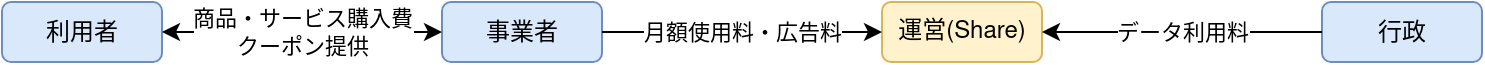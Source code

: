 <mxfile border="50" scale="3" compressed="false" locked="false" version="28.2.7">
  <diagram id="ErI-VfCkA8yiaAztduq6" name="ページ2">
    <mxGraphModel dx="2066" dy="1159" grid="1" gridSize="10" guides="1" tooltips="1" connect="1" arrows="1" fold="1" page="1" pageScale="1" pageWidth="860" pageHeight="430" math="0" shadow="0">
      <root>
        <mxCell id="0" />
        <mxCell id="1" parent="0" />
        <mxCell id="c22cKI5DZR_p66FqYPib-1" value="運営(Share)" style="rounded=1;whiteSpace=wrap;html=1;fillColor=#fff2cc;strokeColor=#d6b656;fontFamily=Nimbus Sans;" parent="1" vertex="1">
          <mxGeometry x="470" y="300" width="80" height="30" as="geometry" />
        </mxCell>
        <mxCell id="myS0w5q1qFaNtxmHbI0u-2" value="事業者" style="rounded=1;whiteSpace=wrap;html=1;fillColor=#dae8fc;strokeColor=#6c8ebf;" parent="1" vertex="1">
          <mxGeometry x="250" y="300" width="80" height="30" as="geometry" />
        </mxCell>
        <mxCell id="myS0w5q1qFaNtxmHbI0u-3" value="" style="endArrow=classic;html=1;rounded=0;exitX=1;exitY=0.5;exitDx=0;exitDy=0;entryX=0;entryY=0.5;entryDx=0;entryDy=0;startArrow=none;startFill=0;" parent="1" source="myS0w5q1qFaNtxmHbI0u-2" target="c22cKI5DZR_p66FqYPib-1" edge="1">
          <mxGeometry relative="1" as="geometry">
            <mxPoint x="170" y="290" as="sourcePoint" />
            <mxPoint x="270" y="290" as="targetPoint" />
          </mxGeometry>
        </mxCell>
        <mxCell id="myS0w5q1qFaNtxmHbI0u-4" value="月額使用料・広告料" style="edgeLabel;resizable=0;html=1;;align=center;verticalAlign=middle;" parent="myS0w5q1qFaNtxmHbI0u-3" connectable="0" vertex="1">
          <mxGeometry relative="1" as="geometry" />
        </mxCell>
        <mxCell id="myS0w5q1qFaNtxmHbI0u-6" value="行政" style="rounded=1;whiteSpace=wrap;html=1;fillColor=#dae8fc;strokeColor=#6c8ebf;" parent="1" vertex="1">
          <mxGeometry x="690" y="300" width="80" height="30" as="geometry" />
        </mxCell>
        <mxCell id="myS0w5q1qFaNtxmHbI0u-7" value="" style="endArrow=classic;html=1;rounded=0;exitX=0;exitY=0.5;exitDx=0;exitDy=0;entryX=1;entryY=0.5;entryDx=0;entryDy=0;" parent="1" source="myS0w5q1qFaNtxmHbI0u-6" target="c22cKI5DZR_p66FqYPib-1" edge="1">
          <mxGeometry relative="1" as="geometry">
            <mxPoint x="170" y="290" as="sourcePoint" />
            <mxPoint x="270" y="290" as="targetPoint" />
          </mxGeometry>
        </mxCell>
        <mxCell id="myS0w5q1qFaNtxmHbI0u-8" value="データ利用料" style="edgeLabel;resizable=0;html=1;;align=center;verticalAlign=middle;" parent="myS0w5q1qFaNtxmHbI0u-7" connectable="0" vertex="1">
          <mxGeometry relative="1" as="geometry" />
        </mxCell>
        <mxCell id="myS0w5q1qFaNtxmHbI0u-11" value="利用者" style="rounded=1;whiteSpace=wrap;html=1;fillColor=#dae8fc;strokeColor=#6c8ebf;" parent="1" vertex="1">
          <mxGeometry x="30" y="300" width="80" height="30" as="geometry" />
        </mxCell>
        <mxCell id="myS0w5q1qFaNtxmHbI0u-14" value="" style="endArrow=classic;html=1;rounded=0;entryX=1;entryY=0.5;entryDx=0;entryDy=0;exitX=0;exitY=0.5;exitDx=0;exitDy=0;startArrow=classic;startFill=1;" parent="1" source="myS0w5q1qFaNtxmHbI0u-2" target="myS0w5q1qFaNtxmHbI0u-11" edge="1">
          <mxGeometry relative="1" as="geometry">
            <mxPoint x="250" y="320" as="sourcePoint" />
            <mxPoint x="270" y="290" as="targetPoint" />
          </mxGeometry>
        </mxCell>
        <mxCell id="myS0w5q1qFaNtxmHbI0u-15" value="商品・サービス購入費&lt;div&gt;クーポン提供&lt;/div&gt;" style="edgeLabel;resizable=0;html=1;;align=center;verticalAlign=middle;" parent="myS0w5q1qFaNtxmHbI0u-14" connectable="0" vertex="1">
          <mxGeometry relative="1" as="geometry" />
        </mxCell>
      </root>
    </mxGraphModel>
  </diagram>
</mxfile>

